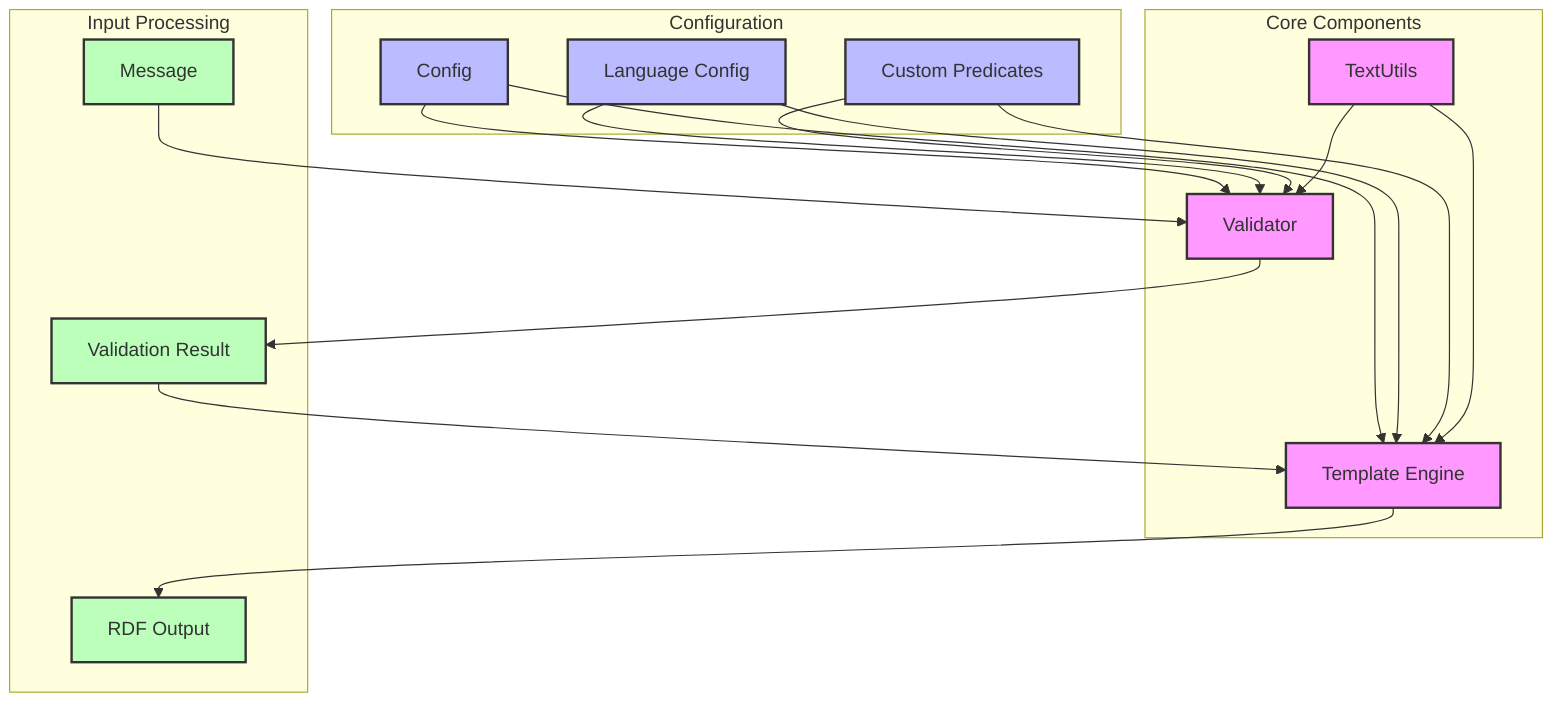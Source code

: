 graph TB
    subgraph Core Components
        TE[Template Engine]
        TU[TextUtils]
        VAL[Validator]
    end
    
    subgraph Configuration
        CONF[Config]
        LANG[Language Config]
        PRED[Custom Predicates]
    end
    
    subgraph Input Processing
        MSG[Message]
        VAL_RES[Validation Result]
        RDF[RDF Output]
    end
    
    MSG --> VAL
    VAL --> VAL_RES
    VAL_RES --> TE
    TE --> RDF
    
    CONF --> TE
    CONF --> VAL
    
    LANG --> TE
    LANG --> VAL
    
    PRED --> VAL
    PRED --> TE
    
    TU --> TE
    TU --> VAL
    
    classDef core fill:#f9f,stroke:#333,stroke-width:2px
    classDef config fill:#bbf,stroke:#333,stroke-width:2px
    classDef process fill:#bfb,stroke:#333,stroke-width:2px
    
    class TE,TU,VAL core
    class CONF,LANG,PRED config
    class MSG,VAL_RES,RDF process